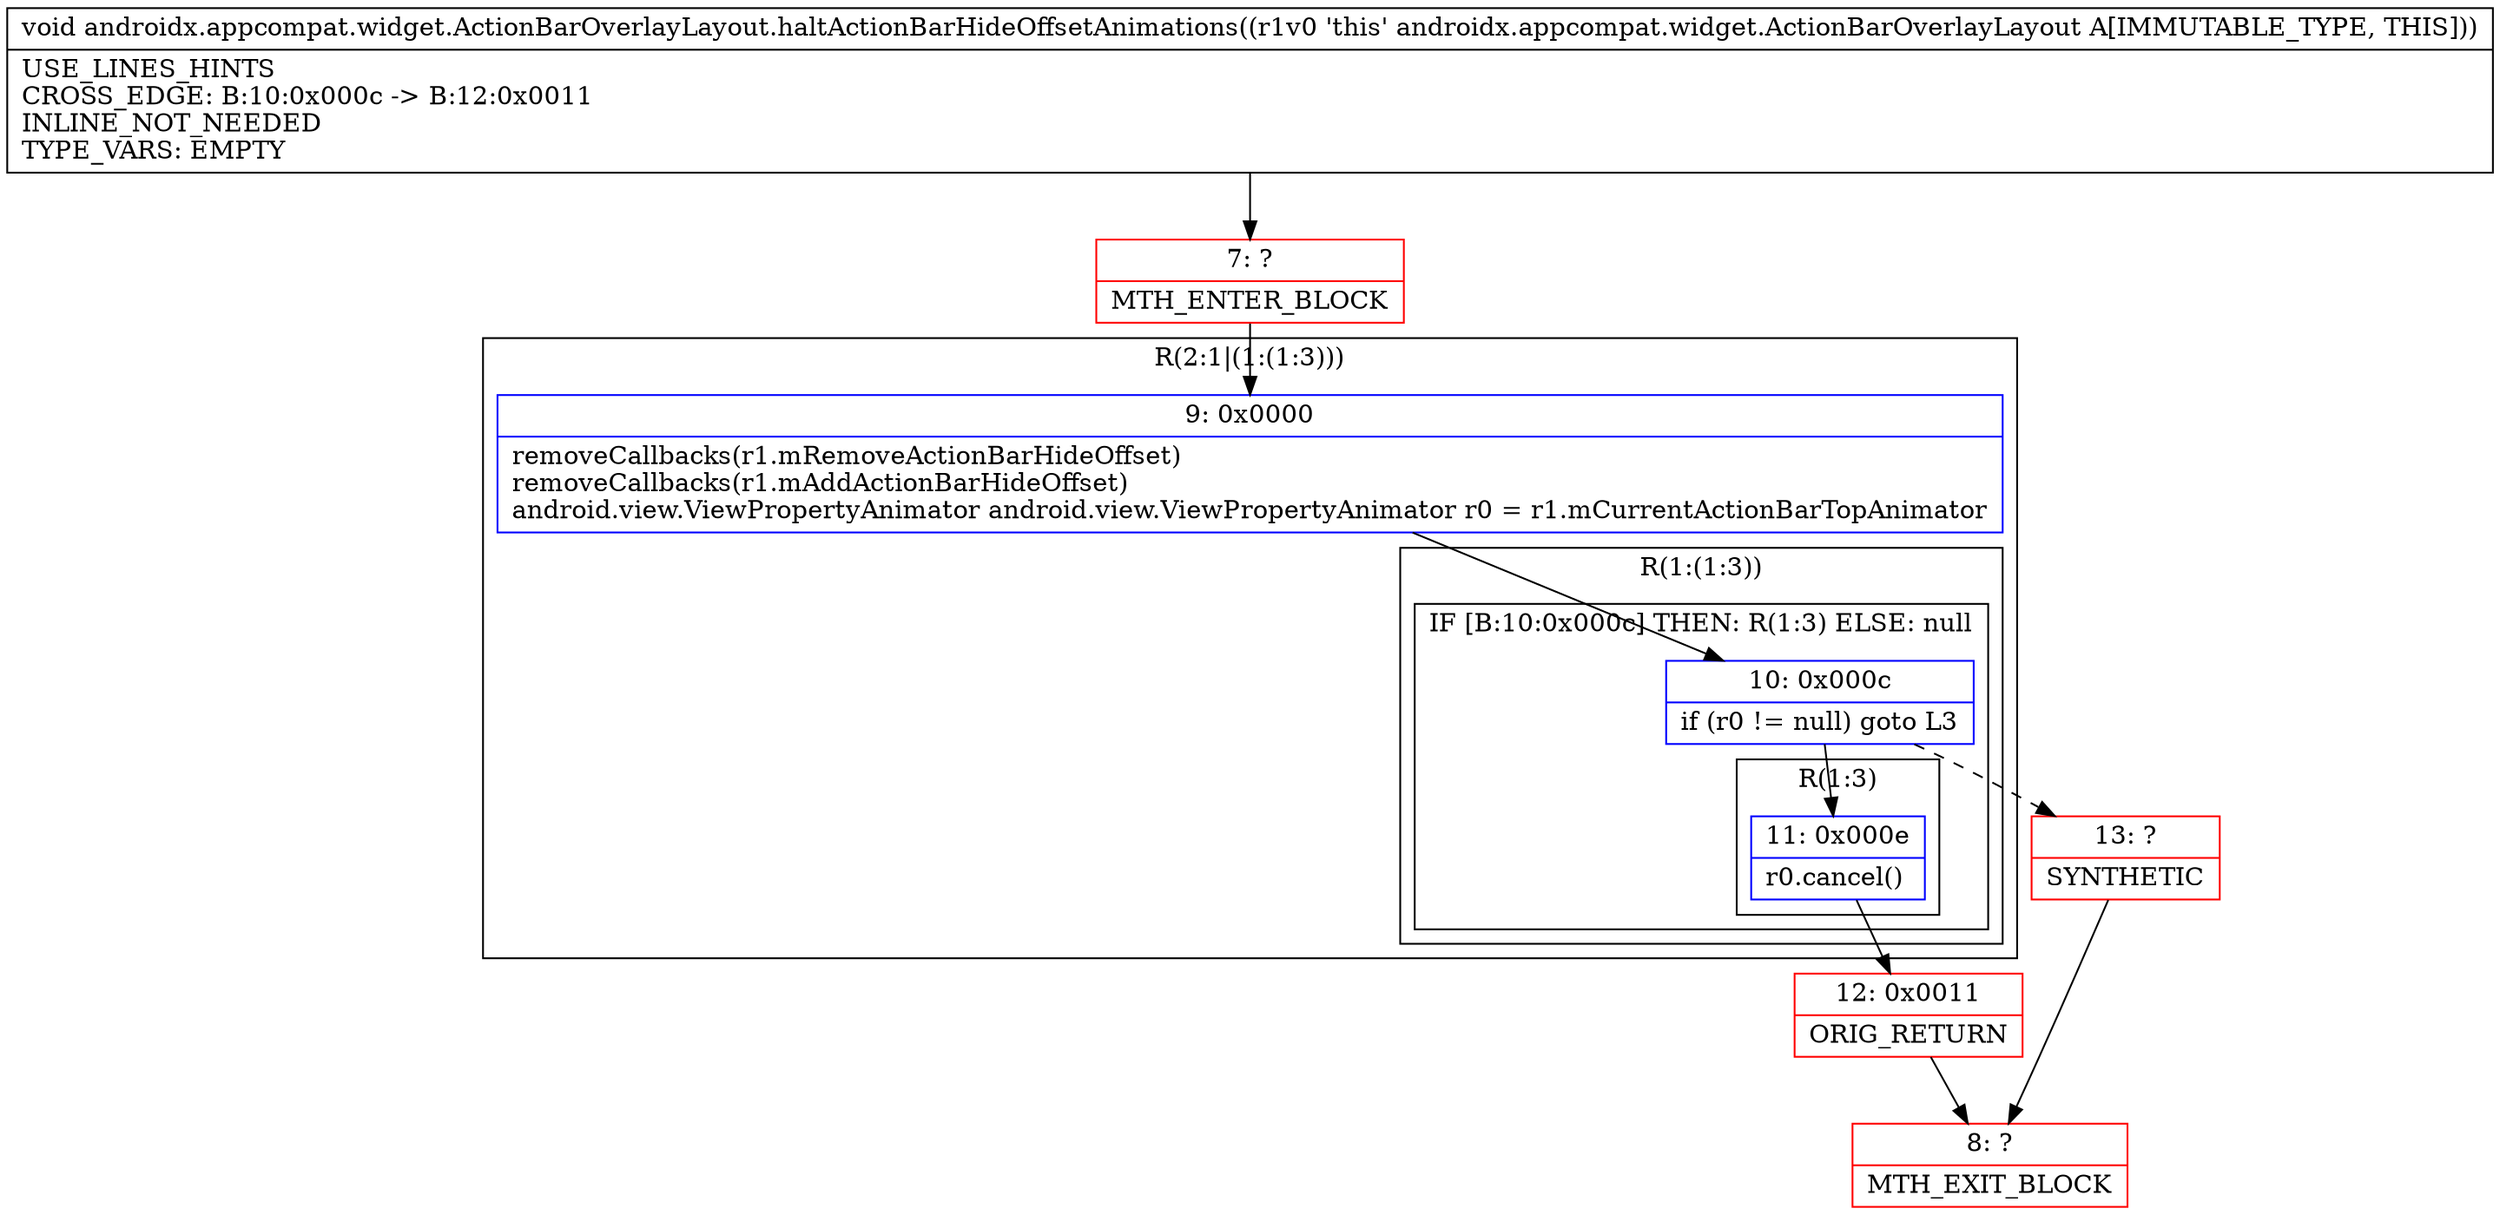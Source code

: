 digraph "CFG forandroidx.appcompat.widget.ActionBarOverlayLayout.haltActionBarHideOffsetAnimations()V" {
subgraph cluster_Region_144933379 {
label = "R(2:1|(1:(1:3)))";
node [shape=record,color=blue];
Node_9 [shape=record,label="{9\:\ 0x0000|removeCallbacks(r1.mRemoveActionBarHideOffset)\lremoveCallbacks(r1.mAddActionBarHideOffset)\landroid.view.ViewPropertyAnimator android.view.ViewPropertyAnimator r0 = r1.mCurrentActionBarTopAnimator\l}"];
subgraph cluster_Region_1742128893 {
label = "R(1:(1:3))";
node [shape=record,color=blue];
subgraph cluster_IfRegion_703303394 {
label = "IF [B:10:0x000c] THEN: R(1:3) ELSE: null";
node [shape=record,color=blue];
Node_10 [shape=record,label="{10\:\ 0x000c|if (r0 != null) goto L3\l}"];
subgraph cluster_Region_188371763 {
label = "R(1:3)";
node [shape=record,color=blue];
Node_11 [shape=record,label="{11\:\ 0x000e|r0.cancel()\l}"];
}
}
}
}
Node_7 [shape=record,color=red,label="{7\:\ ?|MTH_ENTER_BLOCK\l}"];
Node_12 [shape=record,color=red,label="{12\:\ 0x0011|ORIG_RETURN\l}"];
Node_8 [shape=record,color=red,label="{8\:\ ?|MTH_EXIT_BLOCK\l}"];
Node_13 [shape=record,color=red,label="{13\:\ ?|SYNTHETIC\l}"];
MethodNode[shape=record,label="{void androidx.appcompat.widget.ActionBarOverlayLayout.haltActionBarHideOffsetAnimations((r1v0 'this' androidx.appcompat.widget.ActionBarOverlayLayout A[IMMUTABLE_TYPE, THIS]))  | USE_LINES_HINTS\lCROSS_EDGE: B:10:0x000c \-\> B:12:0x0011\lINLINE_NOT_NEEDED\lTYPE_VARS: EMPTY\l}"];
MethodNode -> Node_7;Node_9 -> Node_10;
Node_10 -> Node_11;
Node_10 -> Node_13[style=dashed];
Node_11 -> Node_12;
Node_7 -> Node_9;
Node_12 -> Node_8;
Node_13 -> Node_8;
}

